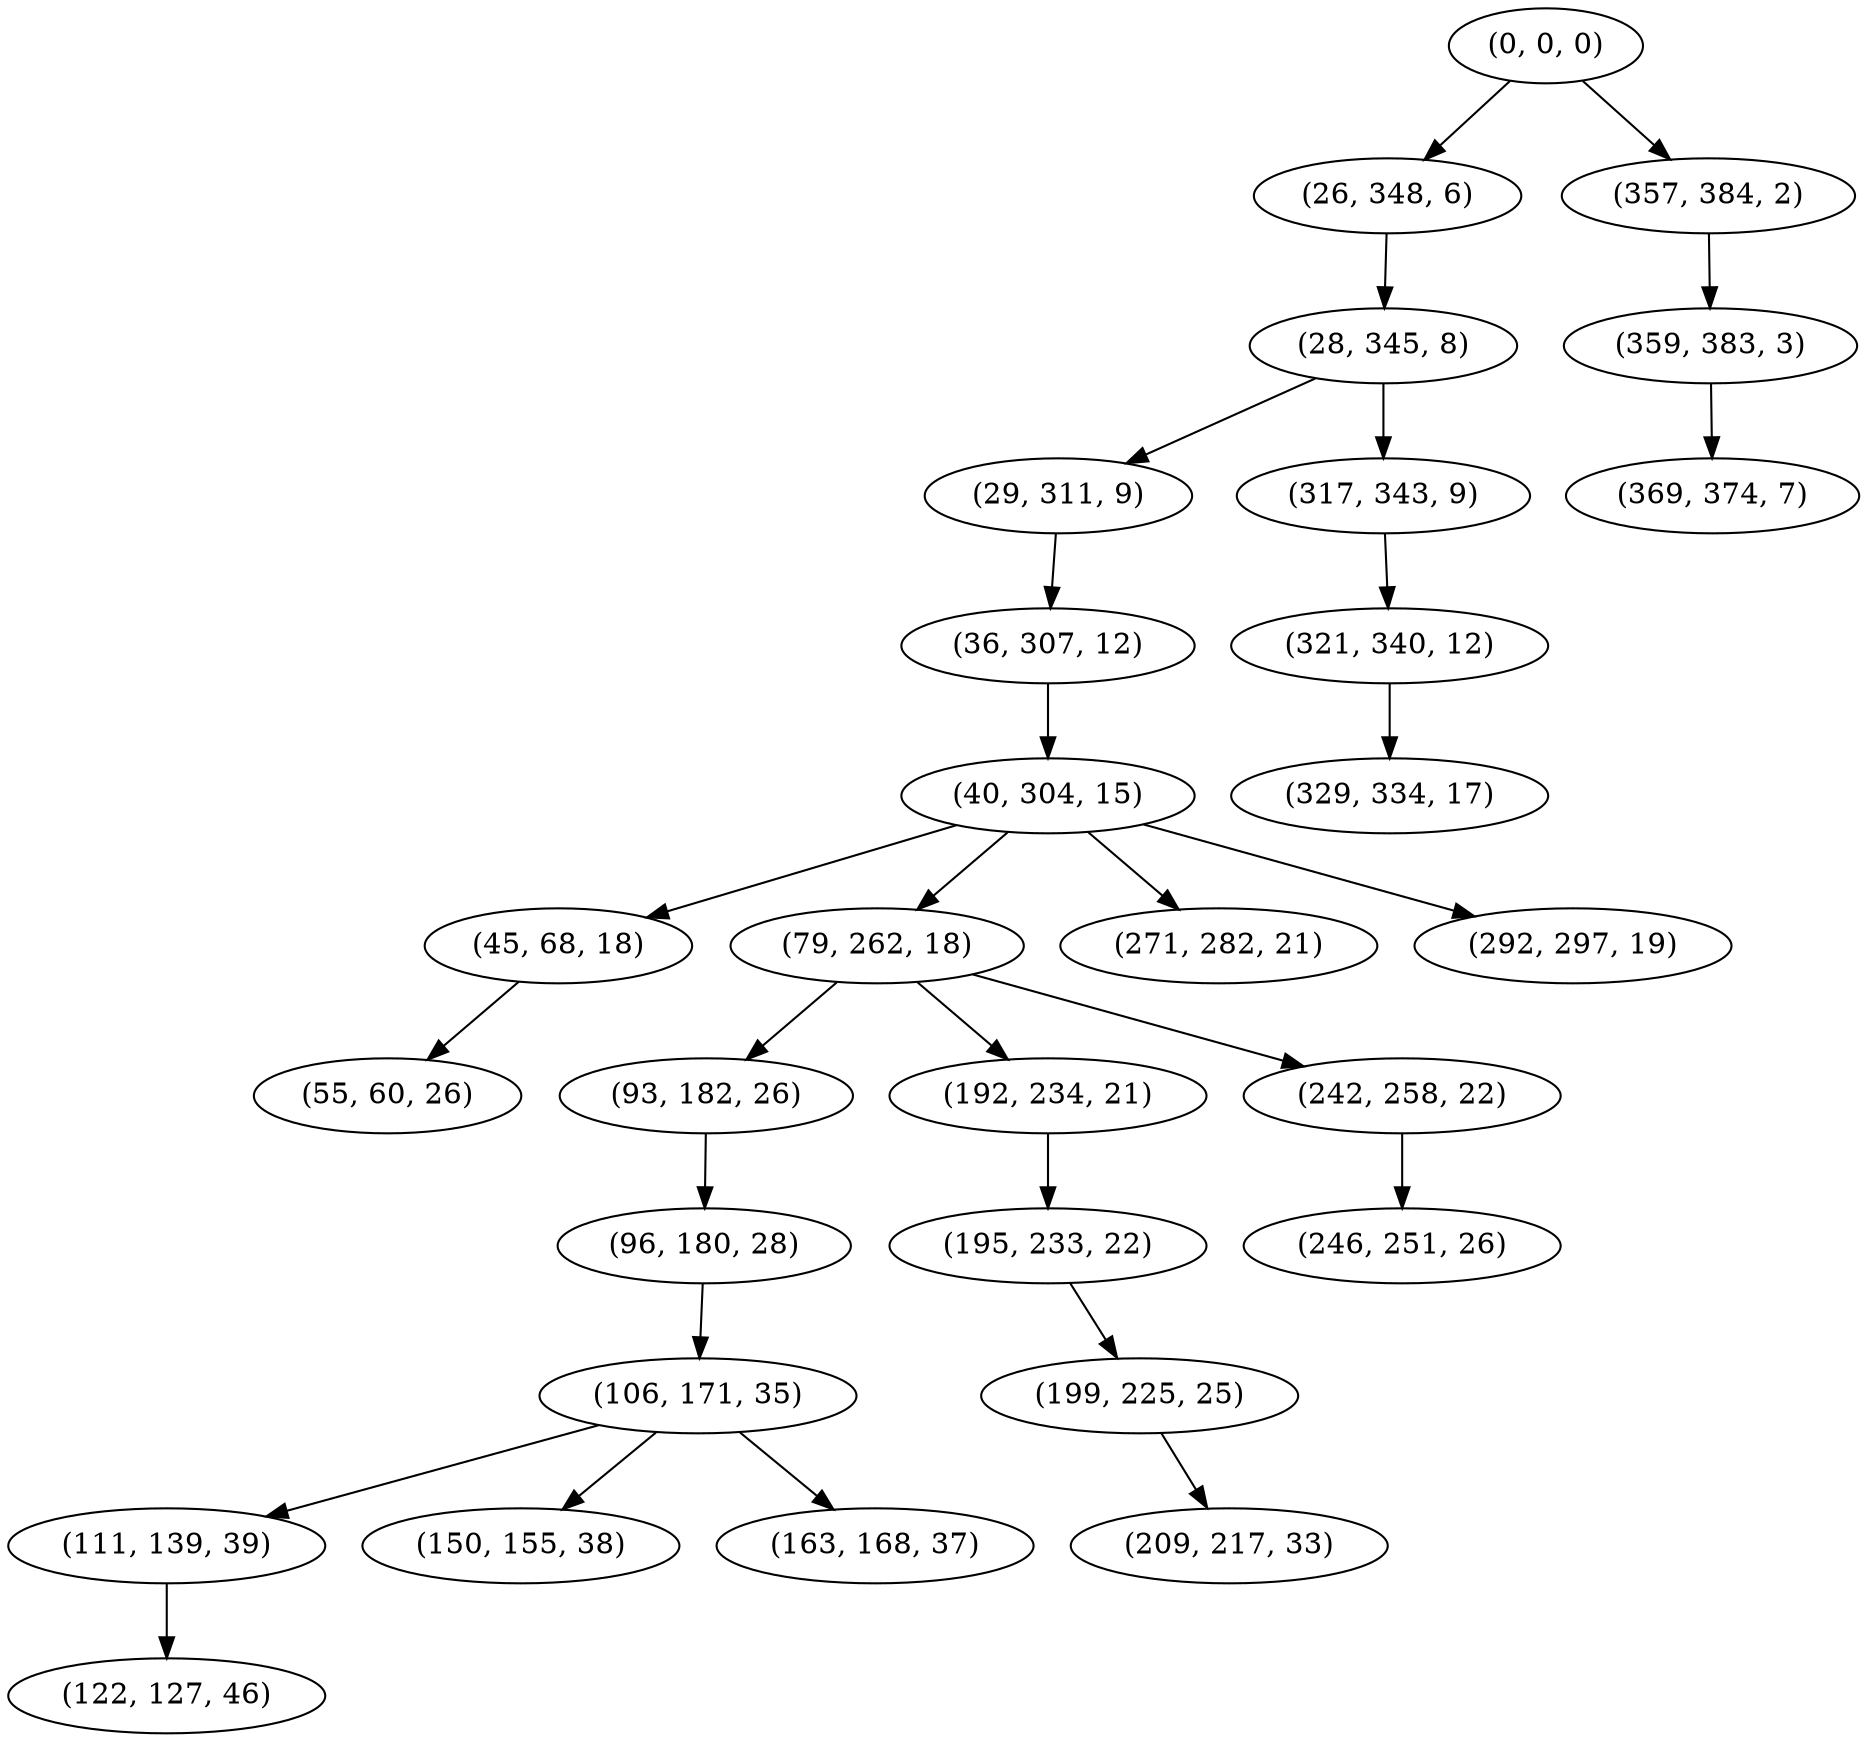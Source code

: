 digraph tree {
    "(0, 0, 0)";
    "(26, 348, 6)";
    "(28, 345, 8)";
    "(29, 311, 9)";
    "(36, 307, 12)";
    "(40, 304, 15)";
    "(45, 68, 18)";
    "(55, 60, 26)";
    "(79, 262, 18)";
    "(93, 182, 26)";
    "(96, 180, 28)";
    "(106, 171, 35)";
    "(111, 139, 39)";
    "(122, 127, 46)";
    "(150, 155, 38)";
    "(163, 168, 37)";
    "(192, 234, 21)";
    "(195, 233, 22)";
    "(199, 225, 25)";
    "(209, 217, 33)";
    "(242, 258, 22)";
    "(246, 251, 26)";
    "(271, 282, 21)";
    "(292, 297, 19)";
    "(317, 343, 9)";
    "(321, 340, 12)";
    "(329, 334, 17)";
    "(357, 384, 2)";
    "(359, 383, 3)";
    "(369, 374, 7)";
    "(0, 0, 0)" -> "(26, 348, 6)";
    "(0, 0, 0)" -> "(357, 384, 2)";
    "(26, 348, 6)" -> "(28, 345, 8)";
    "(28, 345, 8)" -> "(29, 311, 9)";
    "(28, 345, 8)" -> "(317, 343, 9)";
    "(29, 311, 9)" -> "(36, 307, 12)";
    "(36, 307, 12)" -> "(40, 304, 15)";
    "(40, 304, 15)" -> "(45, 68, 18)";
    "(40, 304, 15)" -> "(79, 262, 18)";
    "(40, 304, 15)" -> "(271, 282, 21)";
    "(40, 304, 15)" -> "(292, 297, 19)";
    "(45, 68, 18)" -> "(55, 60, 26)";
    "(79, 262, 18)" -> "(93, 182, 26)";
    "(79, 262, 18)" -> "(192, 234, 21)";
    "(79, 262, 18)" -> "(242, 258, 22)";
    "(93, 182, 26)" -> "(96, 180, 28)";
    "(96, 180, 28)" -> "(106, 171, 35)";
    "(106, 171, 35)" -> "(111, 139, 39)";
    "(106, 171, 35)" -> "(150, 155, 38)";
    "(106, 171, 35)" -> "(163, 168, 37)";
    "(111, 139, 39)" -> "(122, 127, 46)";
    "(192, 234, 21)" -> "(195, 233, 22)";
    "(195, 233, 22)" -> "(199, 225, 25)";
    "(199, 225, 25)" -> "(209, 217, 33)";
    "(242, 258, 22)" -> "(246, 251, 26)";
    "(317, 343, 9)" -> "(321, 340, 12)";
    "(321, 340, 12)" -> "(329, 334, 17)";
    "(357, 384, 2)" -> "(359, 383, 3)";
    "(359, 383, 3)" -> "(369, 374, 7)";
}
